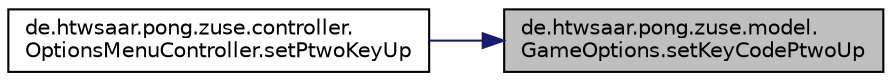 digraph "de.htwsaar.pong.zuse.model.GameOptions.setKeyCodePtwoUp"
{
 // LATEX_PDF_SIZE
  edge [fontname="Helvetica",fontsize="10",labelfontname="Helvetica",labelfontsize="10"];
  node [fontname="Helvetica",fontsize="10",shape=record];
  rankdir="RL";
  Node1 [label="de.htwsaar.pong.zuse.model.\lGameOptions.setKeyCodePtwoUp",height=0.2,width=0.4,color="black", fillcolor="grey75", style="filled", fontcolor="black",tooltip="Setter für Attribut ptwoUp setzt Key für Up von Player 2."];
  Node1 -> Node2 [dir="back",color="midnightblue",fontsize="10",style="solid"];
  Node2 [label="de.htwsaar.pong.zuse.controller.\lOptionsMenuController.setPtwoKeyUp",height=0.2,width=0.4,color="black", fillcolor="white", style="filled",URL="$classde_1_1htwsaar_1_1pong_1_1zuse_1_1controller_1_1_options_menu_controller.html#ad0062aa92bd13580226cc44dde5b817d",tooltip=" "];
}

